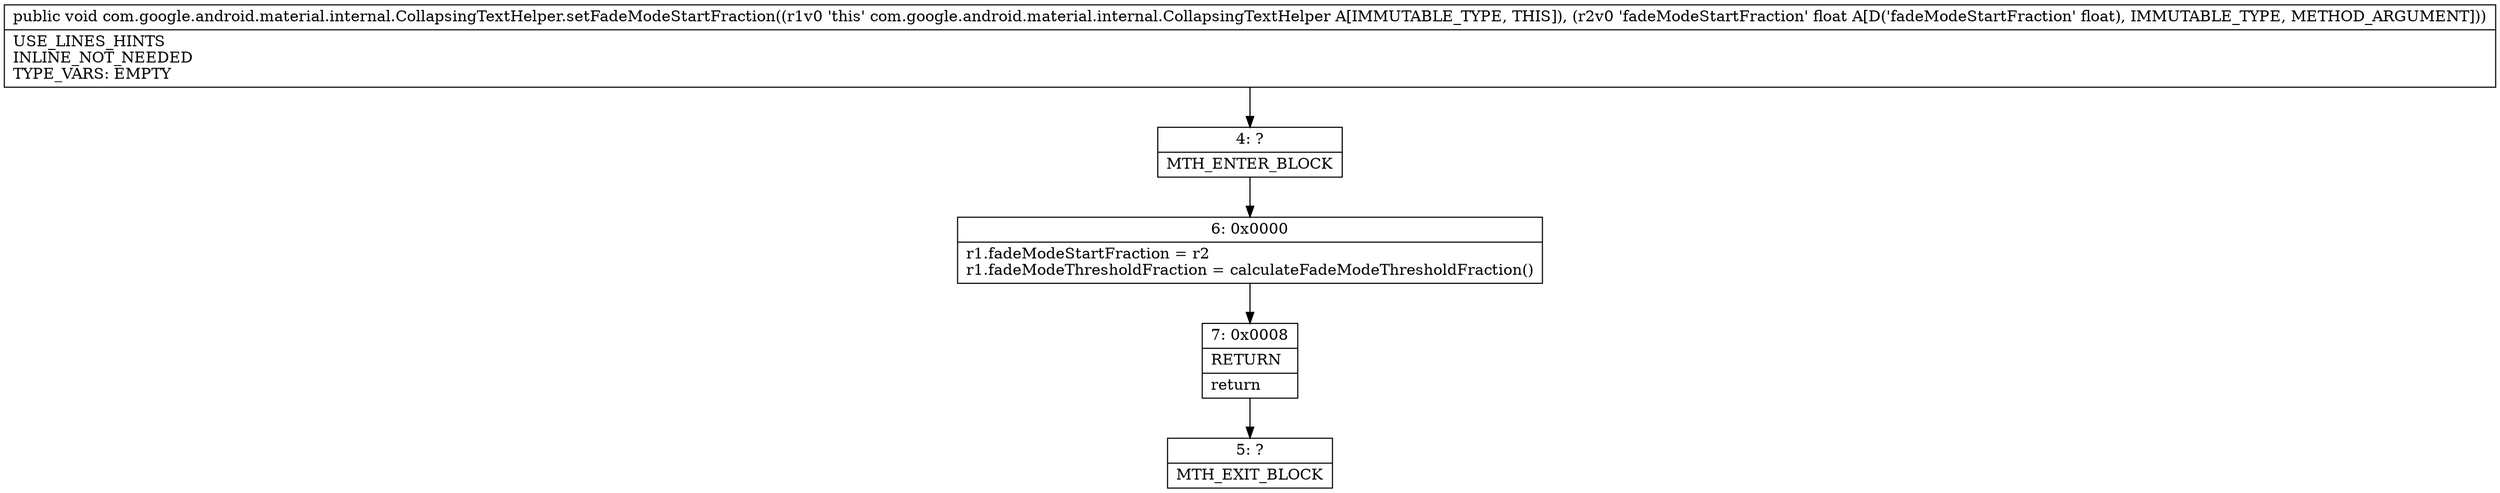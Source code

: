 digraph "CFG forcom.google.android.material.internal.CollapsingTextHelper.setFadeModeStartFraction(F)V" {
Node_4 [shape=record,label="{4\:\ ?|MTH_ENTER_BLOCK\l}"];
Node_6 [shape=record,label="{6\:\ 0x0000|r1.fadeModeStartFraction = r2\lr1.fadeModeThresholdFraction = calculateFadeModeThresholdFraction()\l}"];
Node_7 [shape=record,label="{7\:\ 0x0008|RETURN\l|return\l}"];
Node_5 [shape=record,label="{5\:\ ?|MTH_EXIT_BLOCK\l}"];
MethodNode[shape=record,label="{public void com.google.android.material.internal.CollapsingTextHelper.setFadeModeStartFraction((r1v0 'this' com.google.android.material.internal.CollapsingTextHelper A[IMMUTABLE_TYPE, THIS]), (r2v0 'fadeModeStartFraction' float A[D('fadeModeStartFraction' float), IMMUTABLE_TYPE, METHOD_ARGUMENT]))  | USE_LINES_HINTS\lINLINE_NOT_NEEDED\lTYPE_VARS: EMPTY\l}"];
MethodNode -> Node_4;Node_4 -> Node_6;
Node_6 -> Node_7;
Node_7 -> Node_5;
}

